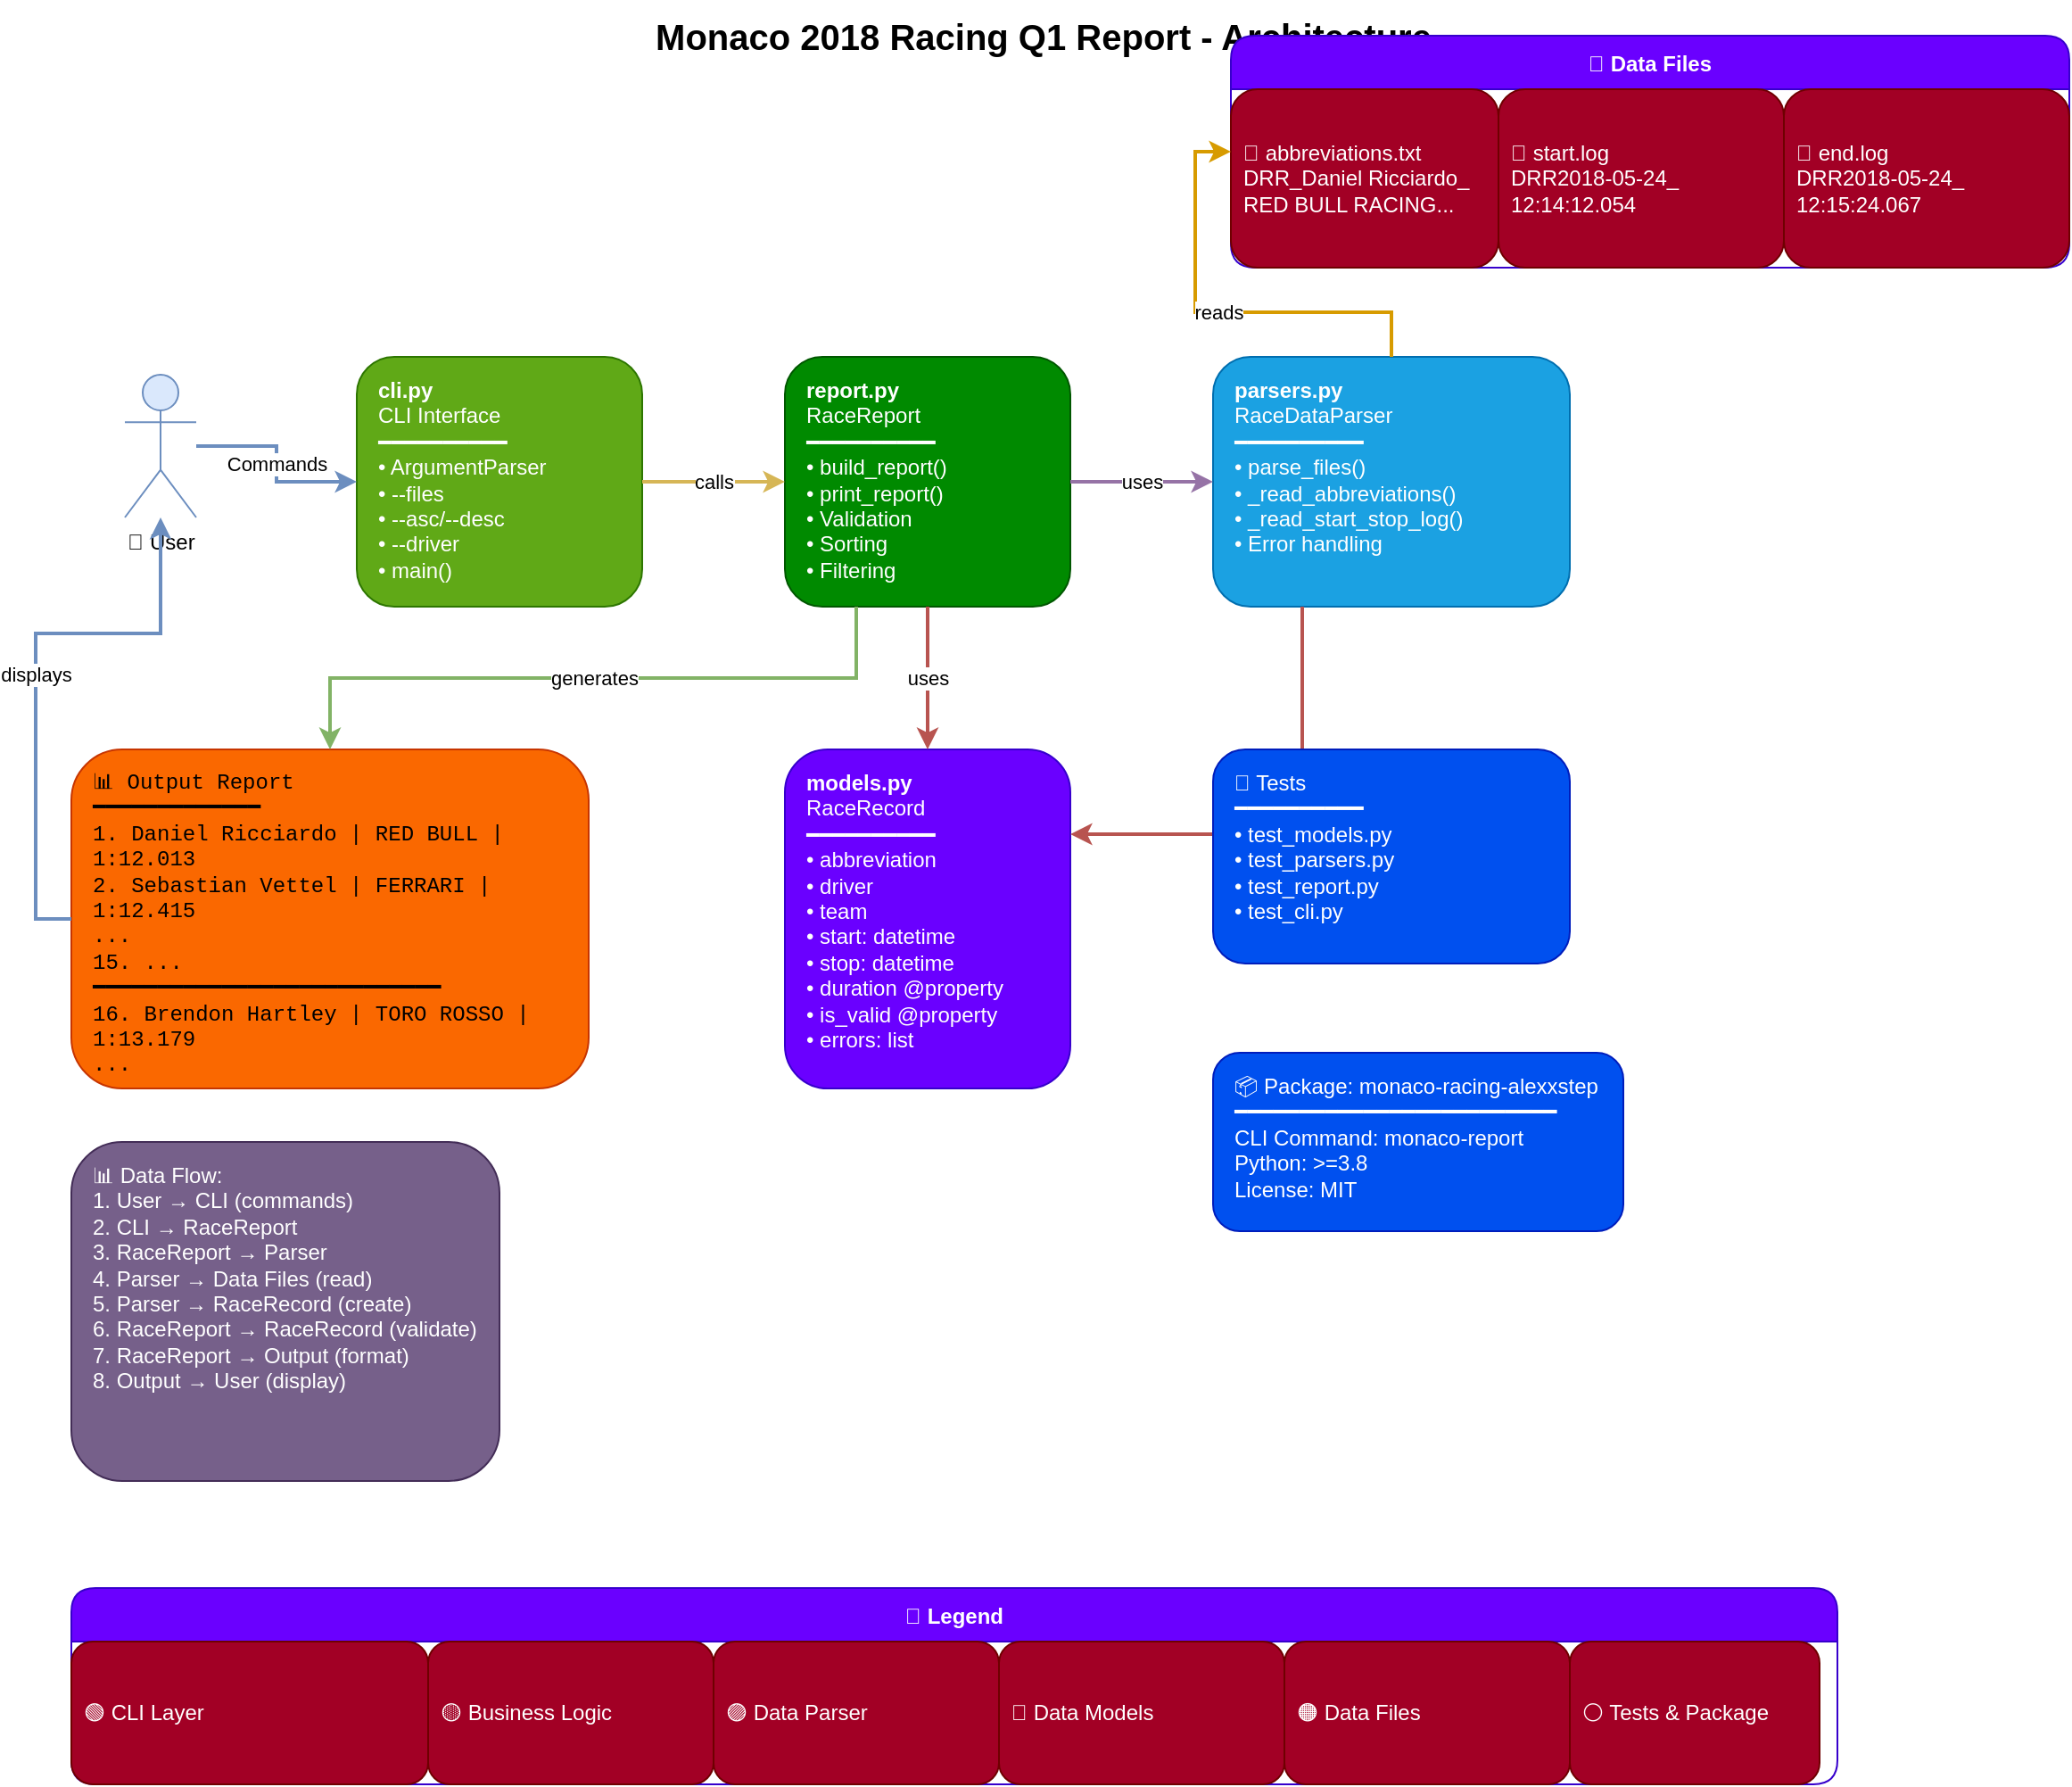 <mxfile>
    <diagram name="Monaco Racing Architecture" id="architecture">
        <mxGraphModel dx="1730" dy="1022" grid="1" gridSize="10" guides="1" tooltips="1" connect="1" arrows="1" fold="1" page="1" pageScale="1" pageWidth="1169" pageHeight="827" math="0" shadow="0">
            <root>
                <mxCell id="0"/>
                <mxCell id="1" parent="0"/>
                <mxCell id="title" value="Monaco 2018 Racing Q1 Report - Architecture" style="text;html=1;strokeColor=none;fillColor=none;align=center;verticalAlign=middle;whiteSpace=wrap;rounded=0;fontSize=20;fontStyle=1" parent="1" vertex="1">
                    <mxGeometry x="340" y="20" width="490" height="40" as="geometry"/>
                </mxCell>
                <mxCell id="user" value="👤 User" style="shape=umlActor;verticalLabelPosition=bottom;verticalAlign=top;html=1;outlineConnect=0;fillColor=#dae8fc;strokeColor=#6c8ebf;" parent="1" vertex="1">
                    <mxGeometry x="70" y="230" width="40" height="80" as="geometry"/>
                </mxCell>
                <mxCell id="cli" value="&lt;b&gt;cli.py&lt;/b&gt;&lt;br&gt;CLI Interface&lt;br&gt;━━━━━━━━━━&lt;br&gt;• ArgumentParser&lt;br&gt;• --files&lt;br&gt;• --asc/--desc&lt;br&gt;• --driver&lt;br&gt;• main()" style="rounded=1;whiteSpace=wrap;html=1;fillColor=#60a917;strokeColor=#2D7600;align=left;verticalAlign=top;spacingLeft=10;spacingTop=5;fontColor=#ffffff;" parent="1" vertex="1">
                    <mxGeometry x="200" y="220" width="160" height="140" as="geometry"/>
                </mxCell>
                <mxCell id="arrow1" value="Commands" style="edgeStyle=orthogonalEdgeStyle;rounded=0;orthogonalLoop=1;jettySize=auto;html=1;entryX=0;entryY=0.5;entryDx=0;entryDy=0;strokeWidth=2;fillColor=#dae8fc;strokeColor=#6c8ebf;" parent="1" source="user" target="cli" edge="1">
                    <mxGeometry relative="1" as="geometry"/>
                </mxCell>
                <mxCell id="report" value="&lt;b&gt;report.py&lt;/b&gt;&lt;br&gt;RaceReport&lt;br&gt;━━━━━━━━━━&lt;br&gt;• build_report()&lt;br&gt;• print_report()&lt;br&gt;• Validation&lt;br&gt;• Sorting&lt;br&gt;• Filtering" style="rounded=1;whiteSpace=wrap;html=1;fillColor=#008a00;strokeColor=#005700;align=left;verticalAlign=top;spacingLeft=10;spacingTop=5;fontColor=#ffffff;" parent="1" vertex="1">
                    <mxGeometry x="440" y="220" width="160" height="140" as="geometry"/>
                </mxCell>
                <mxCell id="arrow2" value="calls" style="edgeStyle=orthogonalEdgeStyle;rounded=0;orthogonalLoop=1;jettySize=auto;html=1;entryX=0;entryY=0.5;entryDx=0;entryDy=0;strokeWidth=2;fillColor=#fff2cc;strokeColor=#d6b656;" parent="1" source="cli" target="report" edge="1">
                    <mxGeometry relative="1" as="geometry"/>
                </mxCell>
                <mxCell id="parser" value="&lt;b&gt;parsers.py&lt;/b&gt;&lt;br&gt;RaceDataParser&lt;br&gt;━━━━━━━━━━&lt;br&gt;• parse_files()&lt;br&gt;• _read_abbreviations()&lt;br&gt;• _read_start_stop_log()&lt;br&gt;• Error handling" style="rounded=1;whiteSpace=wrap;html=1;fillColor=#1ba1e2;strokeColor=#006EAF;align=left;verticalAlign=top;spacingLeft=10;spacingTop=5;fontColor=#ffffff;" parent="1" vertex="1">
                    <mxGeometry x="680" y="220" width="200" height="140" as="geometry"/>
                </mxCell>
                <mxCell id="arrow3" value="uses" style="edgeStyle=orthogonalEdgeStyle;rounded=0;orthogonalLoop=1;jettySize=auto;html=1;entryX=0;entryY=0.5;entryDx=0;entryDy=0;strokeWidth=2;fillColor=#e1d5e7;strokeColor=#9673a6;" parent="1" source="report" target="parser" edge="1">
                    <mxGeometry relative="1" as="geometry"/>
                </mxCell>
                <mxCell id="models" value="&lt;b&gt;models.py&lt;/b&gt;&lt;br&gt;RaceRecord&lt;br&gt;━━━━━━━━━━&lt;br&gt;• abbreviation&lt;br&gt;• driver&lt;br&gt;• team&lt;br&gt;• start: datetime&lt;br&gt;• stop: datetime&lt;br&gt;• duration @property&lt;br&gt;• is_valid @property&lt;br&gt;• errors: list" style="rounded=1;whiteSpace=wrap;html=1;fillColor=#6a00ff;strokeColor=#3700CC;align=left;verticalAlign=top;spacingLeft=10;spacingTop=5;fontColor=#ffffff;" parent="1" vertex="1">
                    <mxGeometry x="440" y="440" width="160" height="190" as="geometry"/>
                </mxCell>
                <mxCell id="arrow4" value="creates" style="edgeStyle=orthogonalEdgeStyle;rounded=0;orthogonalLoop=1;jettySize=auto;html=1;exitX=0.25;exitY=1;exitDx=0;exitDy=0;entryX=1;entryY=0.25;entryDx=0;entryDy=0;strokeWidth=2;fillColor=#f8cecc;strokeColor=#b85450;" parent="1" source="parser" target="models" edge="1">
                    <mxGeometry relative="1" as="geometry"/>
                </mxCell>
                <mxCell id="arrow5" value="uses" style="edgeStyle=orthogonalEdgeStyle;rounded=0;orthogonalLoop=1;jettySize=auto;html=1;exitX=0.5;exitY=1;exitDx=0;exitDy=0;entryX=0.5;entryY=0;entryDx=0;entryDy=0;strokeWidth=2;fillColor=#f8cecc;strokeColor=#b85450;" parent="1" source="report" target="models" edge="1">
                    <mxGeometry relative="1" as="geometry"/>
                </mxCell>
                <mxCell id="dataGroup" value="📁 Data Files" style="swimlane;fontStyle=1;childLayout=stackLayout;horizontal=1;startSize=30;fillColor=#6a00ff;strokeColor=#3700CC;rounded=1;fontColor=#ffffff;" parent="1" vertex="1">
                    <mxGeometry x="690" y="40" width="470" height="130" as="geometry"/>
                </mxCell>
                <mxCell id="abbr" value="📄 abbreviations.txt&lt;br&gt;DRR_Daniel Ricciardo_&lt;br&gt;RED BULL RACING..." style="rounded=1;whiteSpace=wrap;html=1;fillColor=#a20025;strokeColor=#6F0000;align=left;spacingLeft=5;fontColor=#ffffff;" parent="dataGroup" vertex="1">
                    <mxGeometry y="30" width="150" height="100" as="geometry"/>
                </mxCell>
                <mxCell id="start" value="📄 start.log&lt;br&gt;DRR2018-05-24_&lt;br&gt;12:14:12.054" style="rounded=1;whiteSpace=wrap;html=1;fillColor=#a20025;strokeColor=#6F0000;align=left;spacingLeft=5;fontColor=#ffffff;" parent="dataGroup" vertex="1">
                    <mxGeometry x="150" y="30" width="160" height="100" as="geometry"/>
                </mxCell>
                <mxCell id="end" value="📄 end.log&lt;br&gt;DRR2018-05-24_&lt;br&gt;12:15:24.067" style="rounded=1;whiteSpace=wrap;html=1;fillColor=#a20025;strokeColor=#6F0000;align=left;spacingLeft=5;fontColor=#ffffff;" parent="dataGroup" vertex="1">
                    <mxGeometry x="310" y="30" width="160" height="100" as="geometry"/>
                </mxCell>
                <mxCell id="arrow6" value="reads" style="edgeStyle=orthogonalEdgeStyle;rounded=0;orthogonalLoop=1;jettySize=auto;html=1;entryX=0;entryY=0.5;entryDx=0;entryDy=0;strokeWidth=2;fillColor=#ffe6cc;strokeColor=#d79b00;" parent="1" source="parser" target="dataGroup" edge="1">
                    <mxGeometry relative="1" as="geometry"/>
                </mxCell>
                <mxCell id="output" value="📊 Output Report&lt;br&gt;━━━━━━━━━━━━━&lt;br&gt;1. Daniel Ricciardo | RED BULL | 1:12.013&lt;br&gt;2. Sebastian Vettel | FERRARI | 1:12.415&lt;br&gt;...&lt;br&gt;15. ...&lt;br&gt;━━━━━━━━━━━━━━━━━━━━━━━━━━━&lt;br&gt;16. Brendon Hartley | TORO ROSSO | 1:13.179&lt;br&gt;..." style="rounded=1;whiteSpace=wrap;html=1;fillColor=#fa6800;strokeColor=#C73500;align=left;verticalAlign=top;spacingLeft=10;spacingTop=5;fontFamily=Courier New;fontColor=#000000;" parent="1" vertex="1">
                    <mxGeometry x="40" y="440" width="290" height="190" as="geometry"/>
                </mxCell>
                <mxCell id="arrow7" value="generates" style="edgeStyle=orthogonalEdgeStyle;rounded=0;orthogonalLoop=1;jettySize=auto;html=1;exitX=0.25;exitY=1;exitDx=0;exitDy=0;entryX=0.5;entryY=0;entryDx=0;entryDy=0;strokeWidth=2;fillColor=#d5e8d4;strokeColor=#82b366;" parent="1" source="report" target="output" edge="1">
                    <mxGeometry relative="1" as="geometry"/>
                </mxCell>
                <mxCell id="arrow8" value="displays" style="edgeStyle=orthogonalEdgeStyle;rounded=0;orthogonalLoop=1;jettySize=auto;html=1;exitX=0;exitY=0.5;exitDx=0;exitDy=0;entryX=0.5;entryY=1;entryDx=0;entryDy=0;strokeWidth=2;fillColor=#dae8fc;strokeColor=#6c8ebf;" parent="1" source="output" target="user" edge="1">
                    <mxGeometry relative="1" as="geometry"/>
                </mxCell>
                <mxCell id="tests" value="🧪 Tests&lt;br&gt;━━━━━━━━━━&lt;br&gt;• test_models.py&lt;br&gt;• test_parsers.py&lt;br&gt;• test_report.py&lt;br&gt;• test_cli.py" style="rounded=1;whiteSpace=wrap;html=1;fillColor=#0050ef;strokeColor=#001DBC;align=left;verticalAlign=top;spacingLeft=10;spacingTop=5;fontColor=#ffffff;" parent="1" vertex="1">
                    <mxGeometry x="680" y="440" width="200" height="120" as="geometry"/>
                </mxCell>
                <mxCell id="package" value="📦 Package: monaco-racing-alexxstep&lt;br&gt;━━━━━━━━━━━━━━━━━━━━━━━━━&lt;br&gt;CLI Command: monaco-report&lt;br&gt;Python: &gt;=3.8&lt;br&gt;License: MIT" style="rounded=1;whiteSpace=wrap;html=1;fillColor=#0050ef;strokeColor=#001DBC;align=left;verticalAlign=top;spacingLeft=10;spacingTop=5;fontColor=#ffffff;" parent="1" vertex="1">
                    <mxGeometry x="680" y="610" width="230" height="100" as="geometry"/>
                </mxCell>
                <mxCell id="legend" value="📖 Legend" style="swimlane;fontStyle=1;childLayout=stackLayout;horizontal=1;startSize=30;fillColor=#6a00ff;strokeColor=#3700CC;rounded=1;fontColor=#ffffff;" parent="1" vertex="1">
                    <mxGeometry x="40" y="910" width="990" height="110" as="geometry"/>
                </mxCell>
                <mxCell id="legend1" value="🟢 CLI Layer" style="rounded=1;whiteSpace=wrap;html=1;fillColor=#a20025;strokeColor=#6F0000;align=left;spacingLeft=5;fontColor=#ffffff;" parent="legend" vertex="1">
                    <mxGeometry y="30" width="200" height="80" as="geometry"/>
                </mxCell>
                <mxCell id="legend2" value="🟡 Business Logic" style="rounded=1;whiteSpace=wrap;html=1;fillColor=#a20025;strokeColor=#6F0000;align=left;spacingLeft=5;fontColor=#ffffff;" parent="legend" vertex="1">
                    <mxGeometry x="200" y="30" width="160" height="80" as="geometry"/>
                </mxCell>
                <mxCell id="legend3" value="🟣 Data Parser" style="rounded=1;whiteSpace=wrap;html=1;fillColor=#a20025;strokeColor=#6F0000;align=left;spacingLeft=5;fontColor=#ffffff;" parent="legend" vertex="1">
                    <mxGeometry x="360" y="30" width="160" height="80" as="geometry"/>
                </mxCell>
                <mxCell id="legend4" value="🔴 Data Models" style="rounded=1;whiteSpace=wrap;html=1;fillColor=#a20025;strokeColor=#6F0000;align=left;spacingLeft=5;fontColor=#ffffff;" parent="legend" vertex="1">
                    <mxGeometry x="520" y="30" width="160" height="80" as="geometry"/>
                </mxCell>
                <mxCell id="legend5" value="🟠 Data Files" style="rounded=1;whiteSpace=wrap;html=1;fillColor=#a20025;strokeColor=#6F0000;align=left;spacingLeft=5;fontColor=#ffffff;" parent="legend" vertex="1">
                    <mxGeometry x="680" y="30" width="160" height="80" as="geometry"/>
                </mxCell>
                <mxCell id="legend6" value="⚪ Tests &amp; Package" style="rounded=1;whiteSpace=wrap;html=1;fillColor=#a20025;strokeColor=#6F0000;align=left;spacingLeft=5;fontColor=#ffffff;" parent="legend" vertex="1">
                    <mxGeometry x="840" y="30" width="140" height="80" as="geometry"/>
                </mxCell>
                <mxCell id="dataflow" value="📊 Data Flow:&lt;br&gt;1. User → CLI (commands)&lt;br&gt;2. CLI → RaceReport&lt;br&gt;3. RaceReport → Parser&lt;br&gt;4. Parser → Data Files (read)&lt;br&gt;5. Parser → RaceRecord (create)&lt;br&gt;6. RaceReport → RaceRecord (validate)&lt;br&gt;7. RaceReport → Output (format)&lt;br&gt;8. Output → User (display)" style="rounded=1;whiteSpace=wrap;html=1;fillColor=#76608a;strokeColor=#432D57;align=left;verticalAlign=top;spacingLeft=10;spacingTop=5;fontColor=#ffffff;" parent="1" vertex="1">
                    <mxGeometry x="40" y="660" width="240" height="190" as="geometry"/>
                </mxCell>
            </root>
        </mxGraphModel>
    </diagram>
</mxfile>